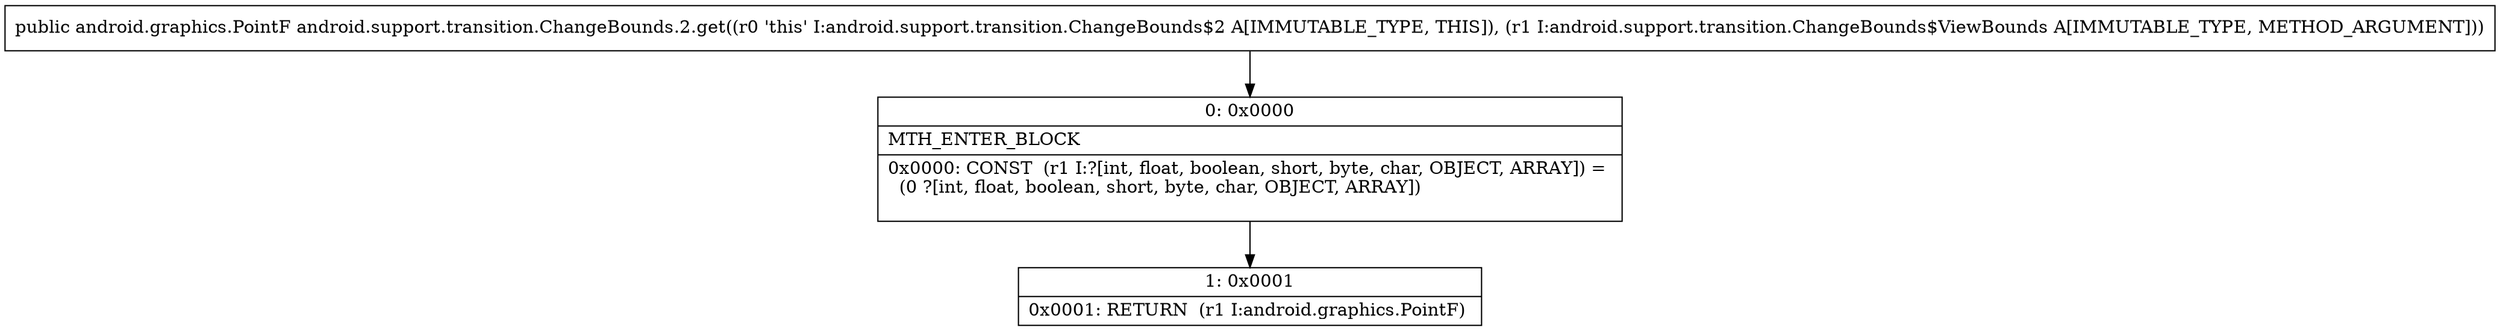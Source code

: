 digraph "CFG forandroid.support.transition.ChangeBounds.2.get(Landroid\/support\/transition\/ChangeBounds$ViewBounds;)Landroid\/graphics\/PointF;" {
Node_0 [shape=record,label="{0\:\ 0x0000|MTH_ENTER_BLOCK\l|0x0000: CONST  (r1 I:?[int, float, boolean, short, byte, char, OBJECT, ARRAY]) = \l  (0 ?[int, float, boolean, short, byte, char, OBJECT, ARRAY])\l \l}"];
Node_1 [shape=record,label="{1\:\ 0x0001|0x0001: RETURN  (r1 I:android.graphics.PointF) \l}"];
MethodNode[shape=record,label="{public android.graphics.PointF android.support.transition.ChangeBounds.2.get((r0 'this' I:android.support.transition.ChangeBounds$2 A[IMMUTABLE_TYPE, THIS]), (r1 I:android.support.transition.ChangeBounds$ViewBounds A[IMMUTABLE_TYPE, METHOD_ARGUMENT])) }"];
MethodNode -> Node_0;
Node_0 -> Node_1;
}

